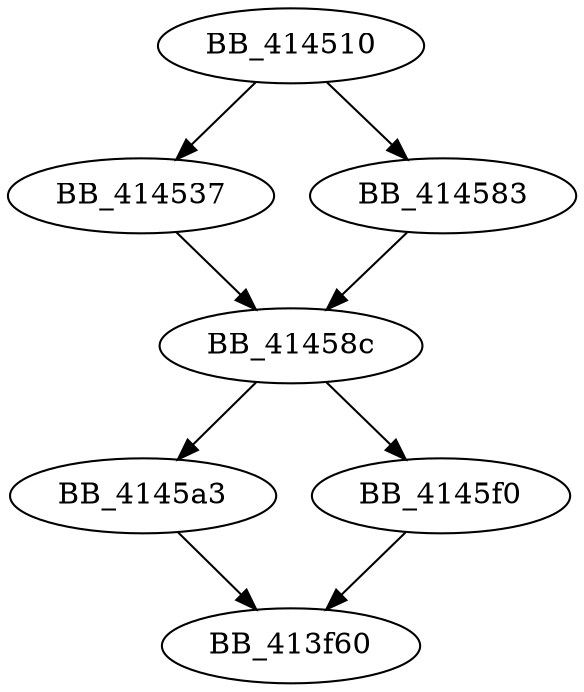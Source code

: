 DiGraph sub_414510{
BB_414510->BB_414537
BB_414510->BB_414583
BB_414537->BB_41458c
BB_414583->BB_41458c
BB_41458c->BB_4145a3
BB_41458c->BB_4145f0
BB_4145a3->BB_413f60
BB_4145f0->BB_413f60
}
